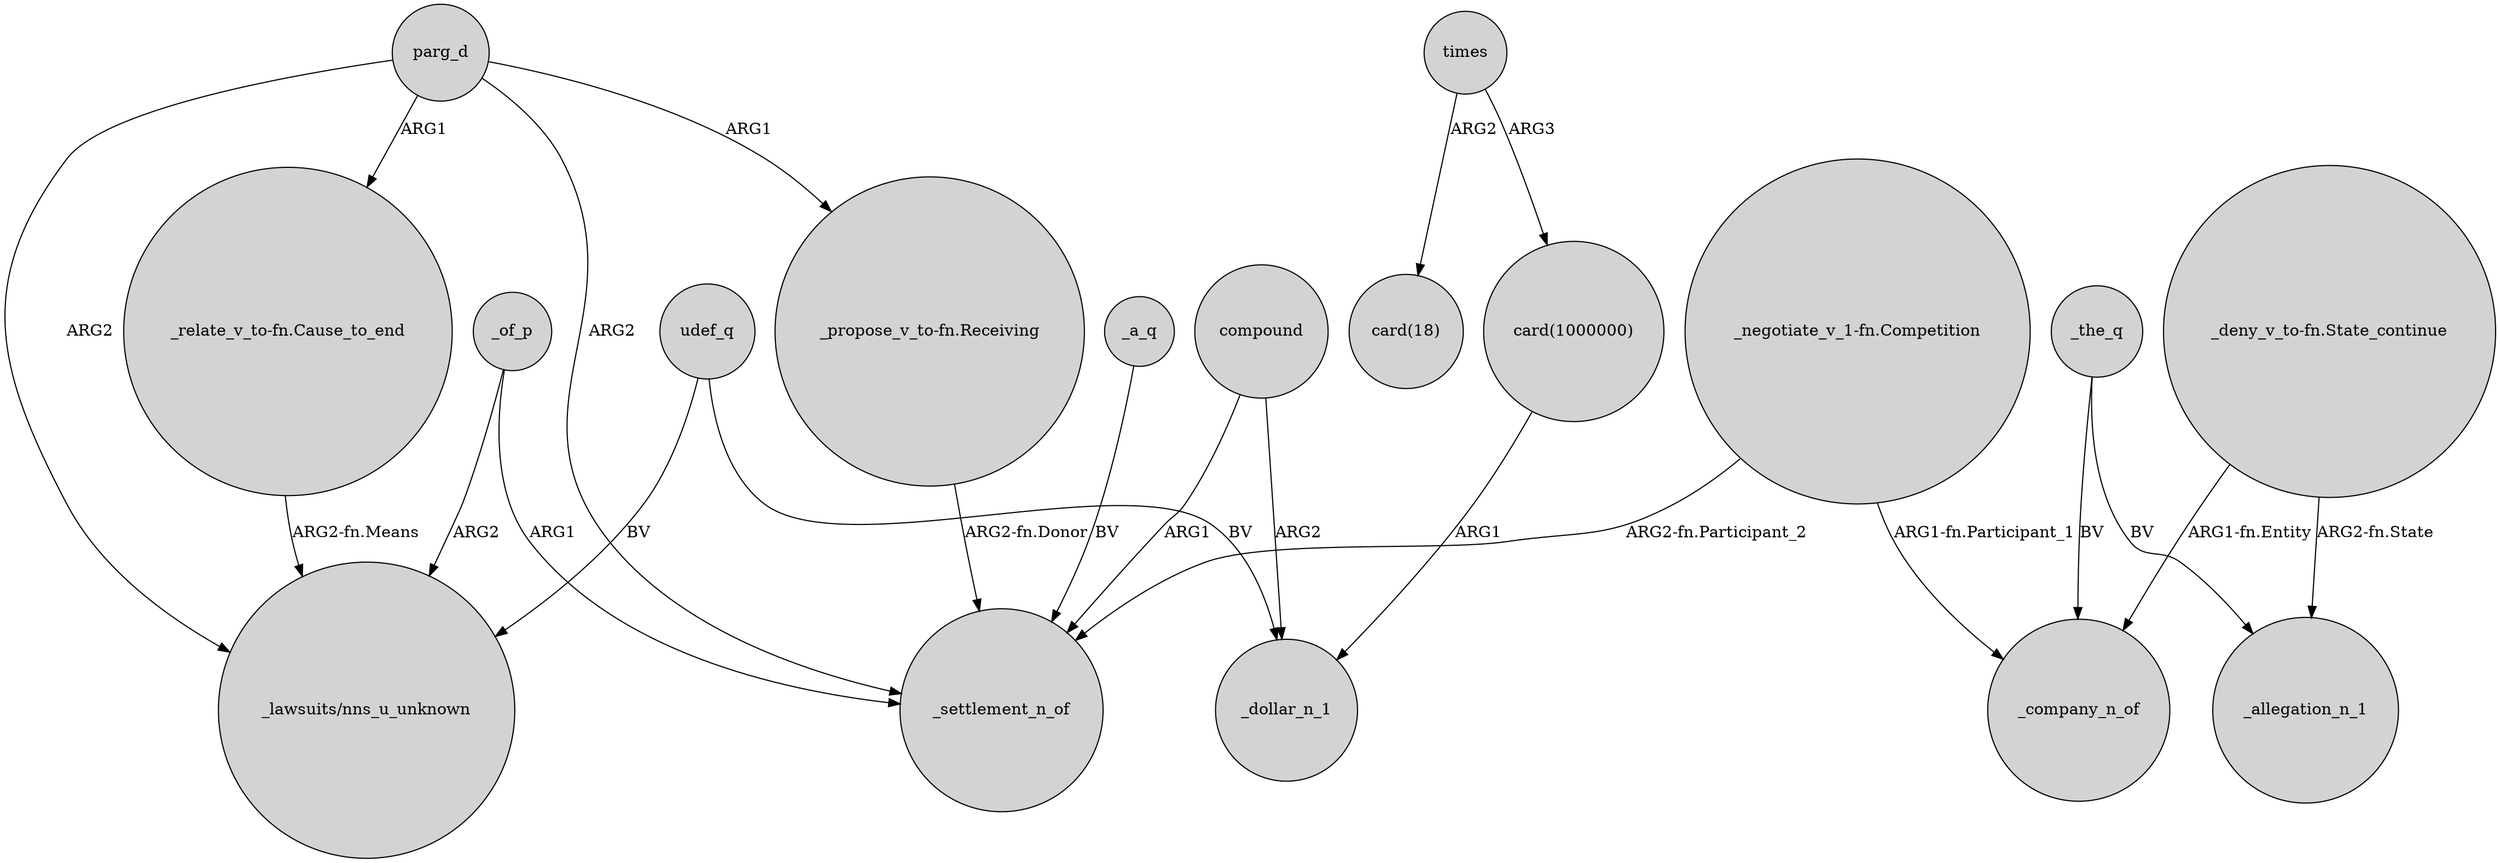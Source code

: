 digraph {
	node [shape=circle style=filled]
	"_negotiate_v_1-fn.Competition" -> _settlement_n_of [label="ARG2-fn.Participant_2"]
	parg_d -> "_propose_v_to-fn.Receiving" [label=ARG1]
	parg_d -> _settlement_n_of [label=ARG2]
	times -> "card(1000000)" [label=ARG3]
	_of_p -> "_lawsuits/nns_u_unknown" [label=ARG2]
	"_deny_v_to-fn.State_continue" -> _allegation_n_1 [label="ARG2-fn.State"]
	compound -> _dollar_n_1 [label=ARG2]
	compound -> _settlement_n_of [label=ARG1]
	_a_q -> _settlement_n_of [label=BV]
	parg_d -> "_relate_v_to-fn.Cause_to_end" [label=ARG1]
	udef_q -> "_lawsuits/nns_u_unknown" [label=BV]
	_of_p -> _settlement_n_of [label=ARG1]
	"_negotiate_v_1-fn.Competition" -> _company_n_of [label="ARG1-fn.Participant_1"]
	udef_q -> _dollar_n_1 [label=BV]
	_the_q -> _allegation_n_1 [label=BV]
	"_deny_v_to-fn.State_continue" -> _company_n_of [label="ARG1-fn.Entity"]
	"card(1000000)" -> _dollar_n_1 [label=ARG1]
	times -> "card(18)" [label=ARG2]
	"_relate_v_to-fn.Cause_to_end" -> "_lawsuits/nns_u_unknown" [label="ARG2-fn.Means"]
	_the_q -> _company_n_of [label=BV]
	parg_d -> "_lawsuits/nns_u_unknown" [label=ARG2]
	"_propose_v_to-fn.Receiving" -> _settlement_n_of [label="ARG2-fn.Donor"]
}

